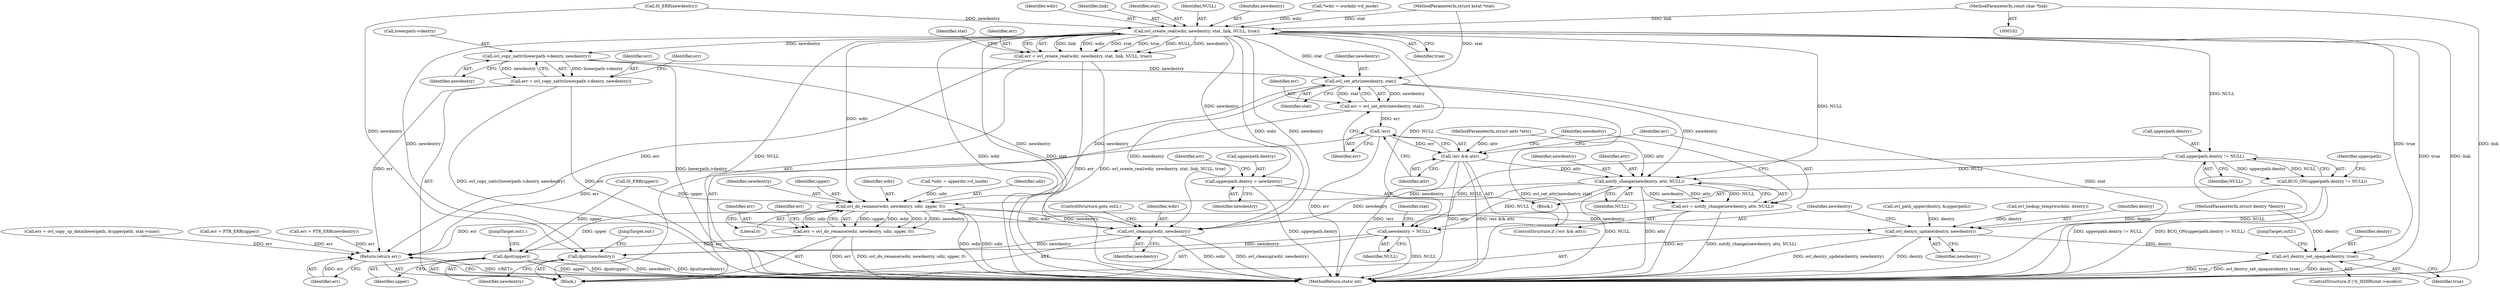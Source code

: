 digraph "0_linux_ab79efab0a0ba01a74df782eb7fa44b044dae8b5@pointer" {
"1000109" [label="(MethodParameterIn,const char *link)"];
"1000180" [label="(Call,ovl_create_real(wdir, newdentry, stat, link, NULL, true))"];
"1000178" [label="(Call,err = ovl_create_real(wdir, newdentry, stat, link, NULL, true))"];
"1000305" [label="(Return,return err;)"];
"1000207" [label="(Call,upperpath.dentry != NULL)"];
"1000206" [label="(Call,BUG_ON(upperpath.dentry != NULL))"];
"1000258" [label="(Call,notify_change(newdentry, attr, NULL))"];
"1000256" [label="(Call,err = notify_change(newdentry, attr, NULL))"];
"1000274" [label="(Call,ovl_do_rename(wdir, newdentry, udir, upper, 0))"];
"1000272" [label="(Call,err = ovl_do_rename(wdir, newdentry, udir, upper, 0))"];
"1000283" [label="(Call,ovl_dentry_update(dentry, newdentry))"];
"1000295" [label="(Call,ovl_dentry_set_opaque(dentry, true))"];
"1000299" [label="(Call,dput(upper))"];
"1000308" [label="(Call,ovl_cleanup(wdir, newdentry))"];
"1000302" [label="(Call,dput(newdentry))"];
"1000286" [label="(Call,newdentry = NULL)"];
"1000212" [label="(Call,upperpath.dentry = newdentry)"];
"1000231" [label="(Call,ovl_copy_xattr(lowerpath->dentry, newdentry))"];
"1000229" [label="(Call,err = ovl_copy_xattr(lowerpath->dentry, newdentry))"];
"1000248" [label="(Call,ovl_set_attr(newdentry, stat))"];
"1000246" [label="(Call,err = ovl_set_attr(newdentry, stat))"];
"1000253" [label="(Call,!err)"];
"1000252" [label="(Call,!err && attr)"];
"1000202" [label="(Call,ovl_path_upper(dentry, &upperpath))"];
"1000182" [label="(Identifier,newdentry)"];
"1000208" [label="(Call,upperpath.dentry)"];
"1000250" [label="(Identifier,stat)"];
"1000277" [label="(Identifier,udir)"];
"1000212" [label="(Call,upperpath.dentry = newdentry)"];
"1000288" [label="(Identifier,NULL)"];
"1000112" [label="(Call,*wdir = workdir->d_inode)"];
"1000276" [label="(Identifier,newdentry)"];
"1000278" [label="(Identifier,upper)"];
"1000303" [label="(Identifier,newdentry)"];
"1000216" [label="(Identifier,newdentry)"];
"1000257" [label="(Identifier,err)"];
"1000308" [label="(Call,ovl_cleanup(wdir, newdentry))"];
"1000260" [label="(Identifier,attr)"];
"1000211" [label="(Identifier,NULL)"];
"1000300" [label="(Identifier,upper)"];
"1000309" [label="(Identifier,wdir)"];
"1000253" [label="(Call,!err)"];
"1000165" [label="(Call,err = PTR_ERR(upper))"];
"1000105" [label="(MethodParameterIn,struct dentry *dentry)"];
"1000249" [label="(Identifier,newdentry)"];
"1000217" [label="(Call,err = ovl_copy_up_data(lowerpath, &upperpath, stat->size))"];
"1000143" [label="(Call,err = PTR_ERR(newdentry))"];
"1000108" [label="(MethodParameterIn,struct iattr *attr)"];
"1000285" [label="(Identifier,newdentry)"];
"1000170" [label="(Call,IS_ERR(upper))"];
"1000251" [label="(ControlStructure,if (!err && attr))"];
"1000311" [label="(ControlStructure,goto out2;)"];
"1000232" [label="(Call,lowerpath->dentry)"];
"1000107" [label="(MethodParameterIn,struct kstat *stat)"];
"1000305" [label="(Return,return err;)"];
"1000184" [label="(Identifier,link)"];
"1000214" [label="(Identifier,upperpath)"];
"1000189" [label="(Identifier,stat)"];
"1000261" [label="(Identifier,NULL)"];
"1000275" [label="(Identifier,wdir)"];
"1000299" [label="(Call,dput(upper))"];
"1000306" [label="(Identifier,err)"];
"1000266" [label="(Identifier,newdentry)"];
"1000231" [label="(Call,ovl_copy_xattr(lowerpath->dentry, newdentry))"];
"1000248" [label="(Call,ovl_set_attr(newdentry, stat))"];
"1000140" [label="(Call,ovl_lookup_temp(workdir, dentry))"];
"1000310" [label="(Identifier,newdentry)"];
"1000286" [label="(Call,newdentry = NULL)"];
"1000258" [label="(Call,notify_change(newdentry, attr, NULL))"];
"1000179" [label="(Identifier,err)"];
"1000246" [label="(Call,err = ovl_set_attr(newdentry, stat))"];
"1000207" [label="(Call,upperpath.dentry != NULL)"];
"1000252" [label="(Call,!err && attr)"];
"1000281" [label="(Identifier,err)"];
"1000289" [label="(ControlStructure,if (!S_ISDIR(stat->mode)))"];
"1000256" [label="(Call,err = notify_change(newdentry, attr, NULL))"];
"1000118" [label="(Call,*udir = upperdir->d_inode)"];
"1000293" [label="(Identifier,stat)"];
"1000279" [label="(Literal,0)"];
"1000287" [label="(Identifier,newdentry)"];
"1000296" [label="(Identifier,dentry)"];
"1000230" [label="(Identifier,err)"];
"1000183" [label="(Identifier,stat)"];
"1000295" [label="(Call,ovl_dentry_set_opaque(dentry, true))"];
"1000200" [label="(Block,)"];
"1000206" [label="(Call,BUG_ON(upperpath.dentry != NULL))"];
"1000312" [label="(MethodReturn,static int)"];
"1000185" [label="(Identifier,NULL)"];
"1000298" [label="(JumpTarget,out2:)"];
"1000259" [label="(Identifier,newdentry)"];
"1000274" [label="(Call,ovl_do_rename(wdir, newdentry, udir, upper, 0))"];
"1000148" [label="(Call,IS_ERR(newdentry))"];
"1000284" [label="(Identifier,dentry)"];
"1000110" [label="(Block,)"];
"1000304" [label="(JumpTarget,out:)"];
"1000178" [label="(Call,err = ovl_create_real(wdir, newdentry, stat, link, NULL, true))"];
"1000273" [label="(Identifier,err)"];
"1000283" [label="(Call,ovl_dentry_update(dentry, newdentry))"];
"1000247" [label="(Identifier,err)"];
"1000255" [label="(Identifier,attr)"];
"1000235" [label="(Identifier,newdentry)"];
"1000213" [label="(Call,upperpath.dentry)"];
"1000218" [label="(Identifier,err)"];
"1000297" [label="(Identifier,true)"];
"1000109" [label="(MethodParameterIn,const char *link)"];
"1000302" [label="(Call,dput(newdentry))"];
"1000254" [label="(Identifier,err)"];
"1000301" [label="(JumpTarget,out1:)"];
"1000237" [label="(Identifier,err)"];
"1000272" [label="(Call,err = ovl_do_rename(wdir, newdentry, udir, upper, 0))"];
"1000180" [label="(Call,ovl_create_real(wdir, newdentry, stat, link, NULL, true))"];
"1000229" [label="(Call,err = ovl_copy_xattr(lowerpath->dentry, newdentry))"];
"1000181" [label="(Identifier,wdir)"];
"1000186" [label="(Identifier,true)"];
"1000109" -> "1000102"  [label="AST: "];
"1000109" -> "1000312"  [label="DDG: link"];
"1000109" -> "1000180"  [label="DDG: link"];
"1000180" -> "1000178"  [label="AST: "];
"1000180" -> "1000186"  [label="CFG: "];
"1000181" -> "1000180"  [label="AST: "];
"1000182" -> "1000180"  [label="AST: "];
"1000183" -> "1000180"  [label="AST: "];
"1000184" -> "1000180"  [label="AST: "];
"1000185" -> "1000180"  [label="AST: "];
"1000186" -> "1000180"  [label="AST: "];
"1000178" -> "1000180"  [label="CFG: "];
"1000180" -> "1000312"  [label="DDG: NULL"];
"1000180" -> "1000312"  [label="DDG: wdir"];
"1000180" -> "1000312"  [label="DDG: stat"];
"1000180" -> "1000312"  [label="DDG: true"];
"1000180" -> "1000312"  [label="DDG: link"];
"1000180" -> "1000178"  [label="DDG: link"];
"1000180" -> "1000178"  [label="DDG: wdir"];
"1000180" -> "1000178"  [label="DDG: stat"];
"1000180" -> "1000178"  [label="DDG: true"];
"1000180" -> "1000178"  [label="DDG: NULL"];
"1000180" -> "1000178"  [label="DDG: newdentry"];
"1000112" -> "1000180"  [label="DDG: wdir"];
"1000148" -> "1000180"  [label="DDG: newdentry"];
"1000107" -> "1000180"  [label="DDG: stat"];
"1000180" -> "1000207"  [label="DDG: NULL"];
"1000180" -> "1000212"  [label="DDG: newdentry"];
"1000180" -> "1000231"  [label="DDG: newdentry"];
"1000180" -> "1000248"  [label="DDG: stat"];
"1000180" -> "1000258"  [label="DDG: NULL"];
"1000180" -> "1000274"  [label="DDG: wdir"];
"1000180" -> "1000286"  [label="DDG: NULL"];
"1000180" -> "1000295"  [label="DDG: true"];
"1000180" -> "1000302"  [label="DDG: newdentry"];
"1000180" -> "1000308"  [label="DDG: wdir"];
"1000180" -> "1000308"  [label="DDG: newdentry"];
"1000178" -> "1000110"  [label="AST: "];
"1000179" -> "1000178"  [label="AST: "];
"1000189" -> "1000178"  [label="CFG: "];
"1000178" -> "1000312"  [label="DDG: err"];
"1000178" -> "1000312"  [label="DDG: ovl_create_real(wdir, newdentry, stat, link, NULL, true)"];
"1000178" -> "1000305"  [label="DDG: err"];
"1000305" -> "1000110"  [label="AST: "];
"1000305" -> "1000306"  [label="CFG: "];
"1000306" -> "1000305"  [label="AST: "];
"1000312" -> "1000305"  [label="CFG: "];
"1000305" -> "1000312"  [label="DDG: <RET>"];
"1000306" -> "1000305"  [label="DDG: err"];
"1000253" -> "1000305"  [label="DDG: err"];
"1000165" -> "1000305"  [label="DDG: err"];
"1000143" -> "1000305"  [label="DDG: err"];
"1000217" -> "1000305"  [label="DDG: err"];
"1000272" -> "1000305"  [label="DDG: err"];
"1000229" -> "1000305"  [label="DDG: err"];
"1000256" -> "1000305"  [label="DDG: err"];
"1000207" -> "1000206"  [label="AST: "];
"1000207" -> "1000211"  [label="CFG: "];
"1000208" -> "1000207"  [label="AST: "];
"1000211" -> "1000207"  [label="AST: "];
"1000206" -> "1000207"  [label="CFG: "];
"1000207" -> "1000312"  [label="DDG: NULL"];
"1000207" -> "1000206"  [label="DDG: upperpath.dentry"];
"1000207" -> "1000206"  [label="DDG: NULL"];
"1000207" -> "1000258"  [label="DDG: NULL"];
"1000207" -> "1000286"  [label="DDG: NULL"];
"1000206" -> "1000200"  [label="AST: "];
"1000214" -> "1000206"  [label="CFG: "];
"1000206" -> "1000312"  [label="DDG: BUG_ON(upperpath.dentry != NULL)"];
"1000206" -> "1000312"  [label="DDG: upperpath.dentry != NULL"];
"1000258" -> "1000256"  [label="AST: "];
"1000258" -> "1000261"  [label="CFG: "];
"1000259" -> "1000258"  [label="AST: "];
"1000260" -> "1000258"  [label="AST: "];
"1000261" -> "1000258"  [label="AST: "];
"1000256" -> "1000258"  [label="CFG: "];
"1000258" -> "1000312"  [label="DDG: attr"];
"1000258" -> "1000312"  [label="DDG: NULL"];
"1000258" -> "1000256"  [label="DDG: newdentry"];
"1000258" -> "1000256"  [label="DDG: attr"];
"1000258" -> "1000256"  [label="DDG: NULL"];
"1000248" -> "1000258"  [label="DDG: newdentry"];
"1000252" -> "1000258"  [label="DDG: attr"];
"1000108" -> "1000258"  [label="DDG: attr"];
"1000258" -> "1000274"  [label="DDG: newdentry"];
"1000258" -> "1000286"  [label="DDG: NULL"];
"1000258" -> "1000308"  [label="DDG: newdentry"];
"1000256" -> "1000251"  [label="AST: "];
"1000257" -> "1000256"  [label="AST: "];
"1000266" -> "1000256"  [label="CFG: "];
"1000256" -> "1000312"  [label="DDG: notify_change(newdentry, attr, NULL)"];
"1000256" -> "1000312"  [label="DDG: err"];
"1000274" -> "1000272"  [label="AST: "];
"1000274" -> "1000279"  [label="CFG: "];
"1000275" -> "1000274"  [label="AST: "];
"1000276" -> "1000274"  [label="AST: "];
"1000277" -> "1000274"  [label="AST: "];
"1000278" -> "1000274"  [label="AST: "];
"1000279" -> "1000274"  [label="AST: "];
"1000272" -> "1000274"  [label="CFG: "];
"1000274" -> "1000312"  [label="DDG: wdir"];
"1000274" -> "1000312"  [label="DDG: udir"];
"1000274" -> "1000272"  [label="DDG: upper"];
"1000274" -> "1000272"  [label="DDG: wdir"];
"1000274" -> "1000272"  [label="DDG: 0"];
"1000274" -> "1000272"  [label="DDG: newdentry"];
"1000274" -> "1000272"  [label="DDG: udir"];
"1000248" -> "1000274"  [label="DDG: newdentry"];
"1000118" -> "1000274"  [label="DDG: udir"];
"1000170" -> "1000274"  [label="DDG: upper"];
"1000274" -> "1000283"  [label="DDG: newdentry"];
"1000274" -> "1000299"  [label="DDG: upper"];
"1000274" -> "1000308"  [label="DDG: wdir"];
"1000274" -> "1000308"  [label="DDG: newdentry"];
"1000272" -> "1000110"  [label="AST: "];
"1000273" -> "1000272"  [label="AST: "];
"1000281" -> "1000272"  [label="CFG: "];
"1000272" -> "1000312"  [label="DDG: ovl_do_rename(wdir, newdentry, udir, upper, 0)"];
"1000272" -> "1000312"  [label="DDG: err"];
"1000283" -> "1000110"  [label="AST: "];
"1000283" -> "1000285"  [label="CFG: "];
"1000284" -> "1000283"  [label="AST: "];
"1000285" -> "1000283"  [label="AST: "];
"1000287" -> "1000283"  [label="CFG: "];
"1000283" -> "1000312"  [label="DDG: dentry"];
"1000283" -> "1000312"  [label="DDG: ovl_dentry_update(dentry, newdentry)"];
"1000140" -> "1000283"  [label="DDG: dentry"];
"1000202" -> "1000283"  [label="DDG: dentry"];
"1000105" -> "1000283"  [label="DDG: dentry"];
"1000283" -> "1000295"  [label="DDG: dentry"];
"1000295" -> "1000289"  [label="AST: "];
"1000295" -> "1000297"  [label="CFG: "];
"1000296" -> "1000295"  [label="AST: "];
"1000297" -> "1000295"  [label="AST: "];
"1000298" -> "1000295"  [label="CFG: "];
"1000295" -> "1000312"  [label="DDG: dentry"];
"1000295" -> "1000312"  [label="DDG: true"];
"1000295" -> "1000312"  [label="DDG: ovl_dentry_set_opaque(dentry, true)"];
"1000105" -> "1000295"  [label="DDG: dentry"];
"1000299" -> "1000110"  [label="AST: "];
"1000299" -> "1000300"  [label="CFG: "];
"1000300" -> "1000299"  [label="AST: "];
"1000301" -> "1000299"  [label="CFG: "];
"1000299" -> "1000312"  [label="DDG: dput(upper)"];
"1000299" -> "1000312"  [label="DDG: upper"];
"1000170" -> "1000299"  [label="DDG: upper"];
"1000308" -> "1000110"  [label="AST: "];
"1000308" -> "1000310"  [label="CFG: "];
"1000309" -> "1000308"  [label="AST: "];
"1000310" -> "1000308"  [label="AST: "];
"1000311" -> "1000308"  [label="CFG: "];
"1000308" -> "1000312"  [label="DDG: wdir"];
"1000308" -> "1000312"  [label="DDG: ovl_cleanup(wdir, newdentry)"];
"1000308" -> "1000302"  [label="DDG: newdentry"];
"1000231" -> "1000308"  [label="DDG: newdentry"];
"1000248" -> "1000308"  [label="DDG: newdentry"];
"1000302" -> "1000110"  [label="AST: "];
"1000302" -> "1000303"  [label="CFG: "];
"1000303" -> "1000302"  [label="AST: "];
"1000304" -> "1000302"  [label="CFG: "];
"1000302" -> "1000312"  [label="DDG: newdentry"];
"1000302" -> "1000312"  [label="DDG: dput(newdentry)"];
"1000286" -> "1000302"  [label="DDG: newdentry"];
"1000148" -> "1000302"  [label="DDG: newdentry"];
"1000286" -> "1000110"  [label="AST: "];
"1000286" -> "1000288"  [label="CFG: "];
"1000287" -> "1000286"  [label="AST: "];
"1000288" -> "1000286"  [label="AST: "];
"1000293" -> "1000286"  [label="CFG: "];
"1000286" -> "1000312"  [label="DDG: NULL"];
"1000212" -> "1000200"  [label="AST: "];
"1000212" -> "1000216"  [label="CFG: "];
"1000213" -> "1000212"  [label="AST: "];
"1000216" -> "1000212"  [label="AST: "];
"1000218" -> "1000212"  [label="CFG: "];
"1000212" -> "1000312"  [label="DDG: upperpath.dentry"];
"1000231" -> "1000229"  [label="AST: "];
"1000231" -> "1000235"  [label="CFG: "];
"1000232" -> "1000231"  [label="AST: "];
"1000235" -> "1000231"  [label="AST: "];
"1000229" -> "1000231"  [label="CFG: "];
"1000231" -> "1000312"  [label="DDG: lowerpath->dentry"];
"1000231" -> "1000229"  [label="DDG: lowerpath->dentry"];
"1000231" -> "1000229"  [label="DDG: newdentry"];
"1000231" -> "1000248"  [label="DDG: newdentry"];
"1000229" -> "1000110"  [label="AST: "];
"1000230" -> "1000229"  [label="AST: "];
"1000237" -> "1000229"  [label="CFG: "];
"1000229" -> "1000312"  [label="DDG: ovl_copy_xattr(lowerpath->dentry, newdentry)"];
"1000229" -> "1000312"  [label="DDG: err"];
"1000248" -> "1000246"  [label="AST: "];
"1000248" -> "1000250"  [label="CFG: "];
"1000249" -> "1000248"  [label="AST: "];
"1000250" -> "1000248"  [label="AST: "];
"1000246" -> "1000248"  [label="CFG: "];
"1000248" -> "1000312"  [label="DDG: stat"];
"1000248" -> "1000246"  [label="DDG: newdentry"];
"1000248" -> "1000246"  [label="DDG: stat"];
"1000107" -> "1000248"  [label="DDG: stat"];
"1000246" -> "1000110"  [label="AST: "];
"1000247" -> "1000246"  [label="AST: "];
"1000254" -> "1000246"  [label="CFG: "];
"1000246" -> "1000312"  [label="DDG: ovl_set_attr(newdentry, stat)"];
"1000246" -> "1000253"  [label="DDG: err"];
"1000253" -> "1000252"  [label="AST: "];
"1000253" -> "1000254"  [label="CFG: "];
"1000254" -> "1000253"  [label="AST: "];
"1000255" -> "1000253"  [label="CFG: "];
"1000252" -> "1000253"  [label="CFG: "];
"1000253" -> "1000312"  [label="DDG: err"];
"1000253" -> "1000252"  [label="DDG: err"];
"1000252" -> "1000251"  [label="AST: "];
"1000252" -> "1000255"  [label="CFG: "];
"1000255" -> "1000252"  [label="AST: "];
"1000257" -> "1000252"  [label="CFG: "];
"1000266" -> "1000252"  [label="CFG: "];
"1000252" -> "1000312"  [label="DDG: !err"];
"1000252" -> "1000312"  [label="DDG: attr"];
"1000252" -> "1000312"  [label="DDG: !err && attr"];
"1000108" -> "1000252"  [label="DDG: attr"];
}
